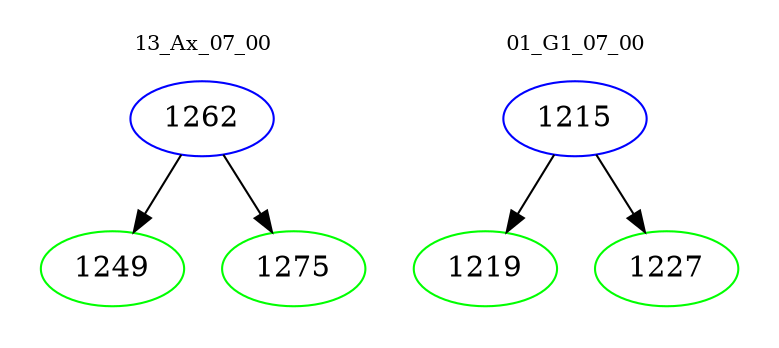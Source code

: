 digraph{
subgraph cluster_0 {
color = white
label = "13_Ax_07_00";
fontsize=10;
T0_1262 [label="1262", color="blue"]
T0_1262 -> T0_1249 [color="black"]
T0_1249 [label="1249", color="green"]
T0_1262 -> T0_1275 [color="black"]
T0_1275 [label="1275", color="green"]
}
subgraph cluster_1 {
color = white
label = "01_G1_07_00";
fontsize=10;
T1_1215 [label="1215", color="blue"]
T1_1215 -> T1_1219 [color="black"]
T1_1219 [label="1219", color="green"]
T1_1215 -> T1_1227 [color="black"]
T1_1227 [label="1227", color="green"]
}
}

